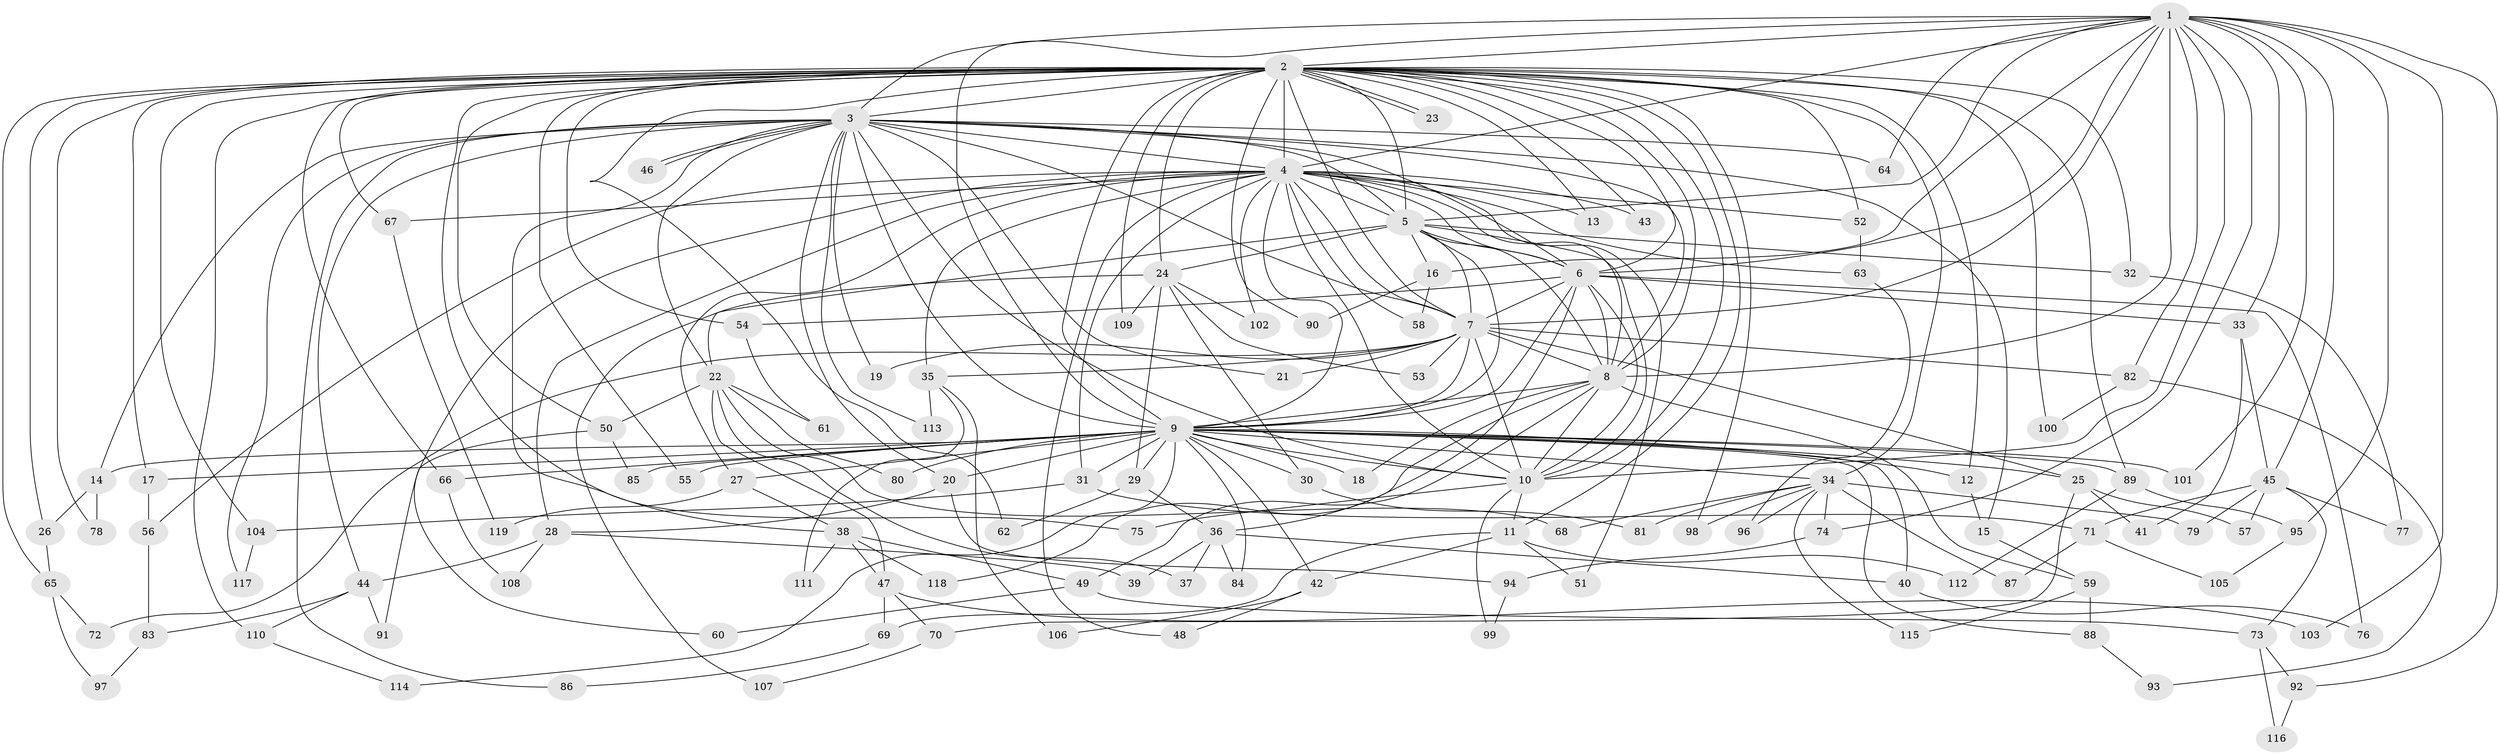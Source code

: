 // Generated by graph-tools (version 1.1) at 2025/01/03/09/25 03:01:21]
// undirected, 119 vertices, 263 edges
graph export_dot {
graph [start="1"]
  node [color=gray90,style=filled];
  1;
  2;
  3;
  4;
  5;
  6;
  7;
  8;
  9;
  10;
  11;
  12;
  13;
  14;
  15;
  16;
  17;
  18;
  19;
  20;
  21;
  22;
  23;
  24;
  25;
  26;
  27;
  28;
  29;
  30;
  31;
  32;
  33;
  34;
  35;
  36;
  37;
  38;
  39;
  40;
  41;
  42;
  43;
  44;
  45;
  46;
  47;
  48;
  49;
  50;
  51;
  52;
  53;
  54;
  55;
  56;
  57;
  58;
  59;
  60;
  61;
  62;
  63;
  64;
  65;
  66;
  67;
  68;
  69;
  70;
  71;
  72;
  73;
  74;
  75;
  76;
  77;
  78;
  79;
  80;
  81;
  82;
  83;
  84;
  85;
  86;
  87;
  88;
  89;
  90;
  91;
  92;
  93;
  94;
  95;
  96;
  97;
  98;
  99;
  100;
  101;
  102;
  103;
  104;
  105;
  106;
  107;
  108;
  109;
  110;
  111;
  112;
  113;
  114;
  115;
  116;
  117;
  118;
  119;
  1 -- 2;
  1 -- 3;
  1 -- 4;
  1 -- 5;
  1 -- 6;
  1 -- 7;
  1 -- 8;
  1 -- 9;
  1 -- 10;
  1 -- 16;
  1 -- 33;
  1 -- 45;
  1 -- 64;
  1 -- 74;
  1 -- 82;
  1 -- 92;
  1 -- 95;
  1 -- 101;
  1 -- 103;
  2 -- 3;
  2 -- 4;
  2 -- 5;
  2 -- 6;
  2 -- 7;
  2 -- 8;
  2 -- 9;
  2 -- 10;
  2 -- 11;
  2 -- 12;
  2 -- 13;
  2 -- 17;
  2 -- 23;
  2 -- 23;
  2 -- 24;
  2 -- 26;
  2 -- 32;
  2 -- 34;
  2 -- 43;
  2 -- 50;
  2 -- 52;
  2 -- 54;
  2 -- 55;
  2 -- 62;
  2 -- 65;
  2 -- 66;
  2 -- 67;
  2 -- 75;
  2 -- 78;
  2 -- 89;
  2 -- 90;
  2 -- 98;
  2 -- 100;
  2 -- 104;
  2 -- 109;
  2 -- 110;
  3 -- 4;
  3 -- 5;
  3 -- 6;
  3 -- 7;
  3 -- 8;
  3 -- 9;
  3 -- 10;
  3 -- 14;
  3 -- 15;
  3 -- 19;
  3 -- 20;
  3 -- 21;
  3 -- 22;
  3 -- 38;
  3 -- 44;
  3 -- 46;
  3 -- 46;
  3 -- 64;
  3 -- 86;
  3 -- 113;
  3 -- 117;
  4 -- 5;
  4 -- 6;
  4 -- 7;
  4 -- 8;
  4 -- 9;
  4 -- 10;
  4 -- 13;
  4 -- 27;
  4 -- 28;
  4 -- 31;
  4 -- 35;
  4 -- 43;
  4 -- 48;
  4 -- 51;
  4 -- 52;
  4 -- 56;
  4 -- 58;
  4 -- 60;
  4 -- 63;
  4 -- 67;
  4 -- 102;
  5 -- 6;
  5 -- 7;
  5 -- 8;
  5 -- 9;
  5 -- 10;
  5 -- 16;
  5 -- 22;
  5 -- 24;
  5 -- 32;
  6 -- 7;
  6 -- 8;
  6 -- 9;
  6 -- 10;
  6 -- 33;
  6 -- 36;
  6 -- 54;
  6 -- 76;
  7 -- 8;
  7 -- 9;
  7 -- 10;
  7 -- 19;
  7 -- 21;
  7 -- 25;
  7 -- 35;
  7 -- 53;
  7 -- 72;
  7 -- 82;
  8 -- 9;
  8 -- 10;
  8 -- 18;
  8 -- 49;
  8 -- 59;
  8 -- 118;
  9 -- 10;
  9 -- 12;
  9 -- 14;
  9 -- 17;
  9 -- 18;
  9 -- 20;
  9 -- 25;
  9 -- 27;
  9 -- 29;
  9 -- 30;
  9 -- 31;
  9 -- 34;
  9 -- 40;
  9 -- 42;
  9 -- 55;
  9 -- 66;
  9 -- 80;
  9 -- 84;
  9 -- 85;
  9 -- 88;
  9 -- 89;
  9 -- 101;
  9 -- 114;
  10 -- 11;
  10 -- 75;
  10 -- 99;
  11 -- 42;
  11 -- 51;
  11 -- 69;
  11 -- 112;
  12 -- 15;
  14 -- 26;
  14 -- 78;
  15 -- 59;
  16 -- 58;
  16 -- 90;
  17 -- 56;
  20 -- 28;
  20 -- 94;
  22 -- 37;
  22 -- 47;
  22 -- 50;
  22 -- 61;
  22 -- 68;
  22 -- 80;
  24 -- 29;
  24 -- 30;
  24 -- 53;
  24 -- 102;
  24 -- 107;
  24 -- 109;
  25 -- 41;
  25 -- 57;
  25 -- 70;
  26 -- 65;
  27 -- 38;
  27 -- 119;
  28 -- 39;
  28 -- 44;
  28 -- 108;
  29 -- 36;
  29 -- 62;
  30 -- 81;
  31 -- 71;
  31 -- 104;
  32 -- 77;
  33 -- 41;
  33 -- 45;
  34 -- 68;
  34 -- 74;
  34 -- 79;
  34 -- 81;
  34 -- 87;
  34 -- 96;
  34 -- 98;
  34 -- 115;
  35 -- 106;
  35 -- 111;
  35 -- 113;
  36 -- 37;
  36 -- 39;
  36 -- 40;
  36 -- 84;
  38 -- 47;
  38 -- 49;
  38 -- 111;
  38 -- 118;
  40 -- 76;
  42 -- 48;
  42 -- 106;
  44 -- 83;
  44 -- 91;
  44 -- 110;
  45 -- 57;
  45 -- 71;
  45 -- 73;
  45 -- 77;
  45 -- 79;
  47 -- 69;
  47 -- 70;
  47 -- 103;
  49 -- 60;
  49 -- 73;
  50 -- 85;
  50 -- 91;
  52 -- 63;
  54 -- 61;
  56 -- 83;
  59 -- 88;
  59 -- 115;
  63 -- 96;
  65 -- 72;
  65 -- 97;
  66 -- 108;
  67 -- 119;
  69 -- 86;
  70 -- 107;
  71 -- 87;
  71 -- 105;
  73 -- 92;
  73 -- 116;
  74 -- 94;
  82 -- 93;
  82 -- 100;
  83 -- 97;
  88 -- 93;
  89 -- 95;
  89 -- 112;
  92 -- 116;
  94 -- 99;
  95 -- 105;
  104 -- 117;
  110 -- 114;
}
